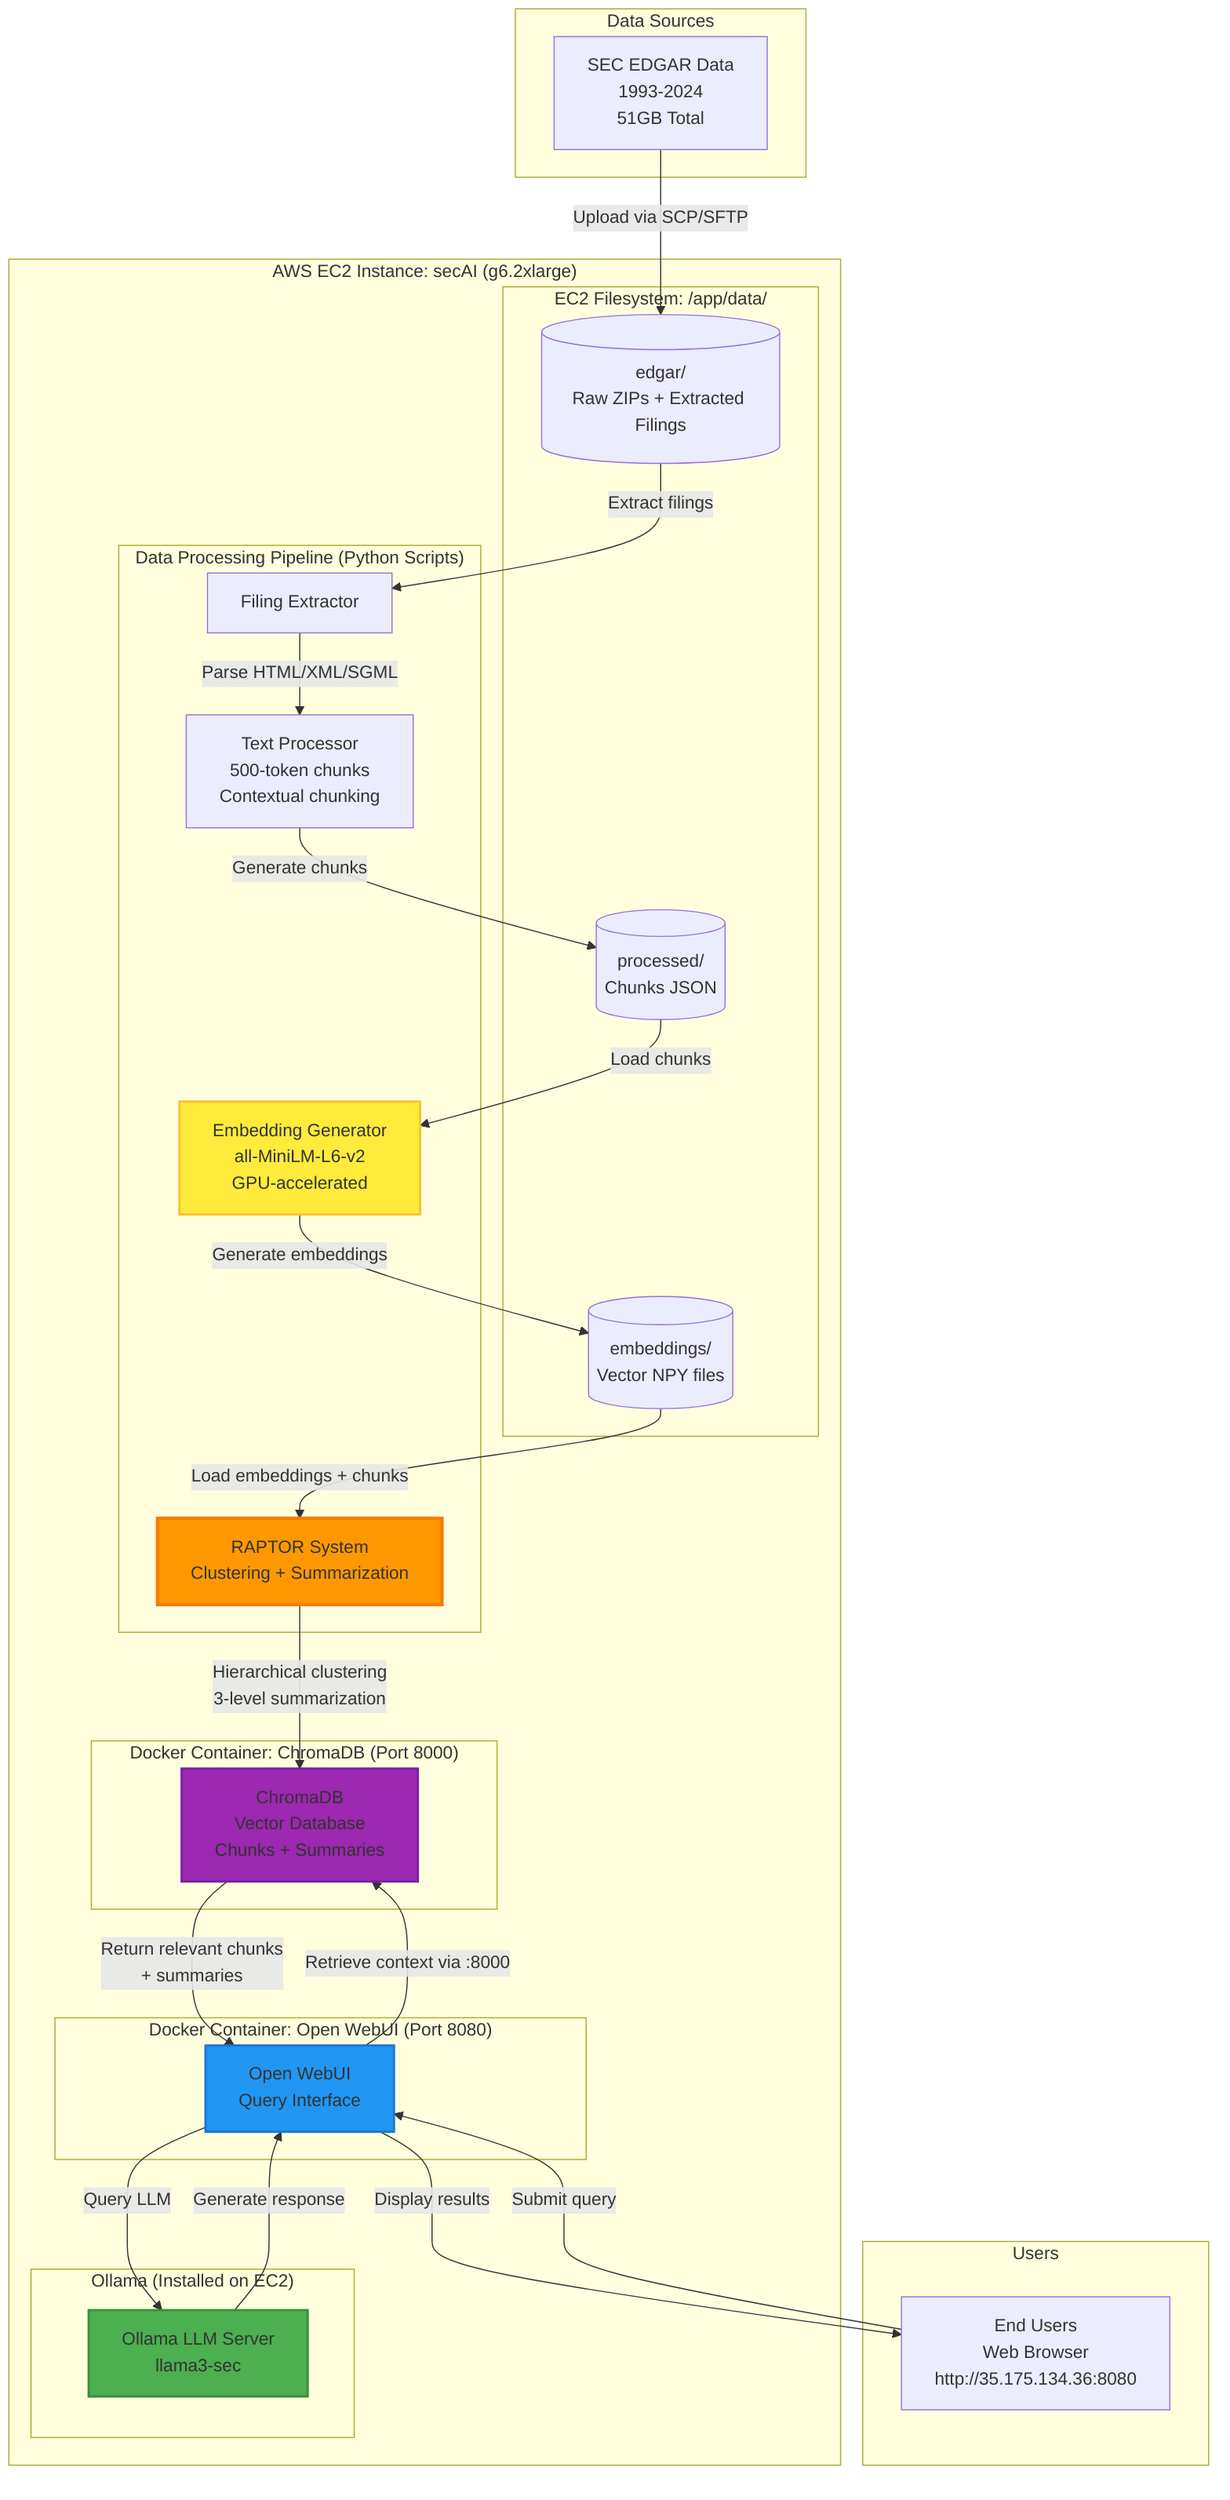 graph TB
    subgraph "Data Sources"
        A[SEC EDGAR Data<br/>1993-2024<br/>51GB Total]
    end

    subgraph "AWS EC2 Instance: secAI (g6.2xlarge)"
        subgraph "EC2 Filesystem: /app/data/"
            J[(edgar/<br/>Raw ZIPs + Extracted Filings)]
            K[(processed/<br/>Chunks JSON)]
            M[(embeddings/<br/>Vector NPY files)]
        end

        subgraph "Data Processing Pipeline (Python Scripts)"
            C[Filing Extractor]
            D[Text Processor<br/>500-token chunks<br/>Contextual chunking]
            F[Embedding Generator<br/>all-MiniLM-L6-v2<br/>GPU-accelerated]
            E[RAPTOR System<br/>Clustering + Summarization]
        end

        subgraph "Ollama (Installed on EC2)"
            H[Ollama LLM Server<br/>llama3-sec]
        end

        subgraph "Docker Container: ChromaDB (Port 8000)"
            G[ChromaDB<br/>Vector Database<br/>Chunks + Summaries]
        end

        subgraph "Docker Container: Open WebUI (Port 8080)"
            I[Open WebUI<br/>Query Interface]
        end
    end

    subgraph "Users"
        L[End Users<br/>Web Browser<br/>http://35.175.134.36:8080]
    end

    A -->|Upload via SCP/SFTP| J
    J -->|Extract filings| C
    C -->|Parse HTML/XML/SGML| D
    D -->|Generate chunks| K
    K -->|Load chunks| F
    F -->|Generate embeddings| M
    M -->|Load embeddings + chunks| E
    E -->|Hierarchical clustering<br/>3-level summarization| G

    L -->|Submit query| I
    I -->|Query LLM| H
    I -->|Retrieve context via :8000| G
    G -->|Return relevant chunks<br/>+ summaries| I
    H -->|Generate response| I
    I -->|Display results| L

    style E fill:#ff9800,stroke:#f57c00,stroke-width:3px
    style H fill:#4caf50,stroke:#388e3c,stroke-width:2px
    style I fill:#2196f3,stroke:#1976d2,stroke-width:2px
    style G fill:#9c27b0,stroke:#7b1fa2,stroke-width:2px
    style F fill:#ffeb3b,stroke:#fbc02d,stroke-width:2px